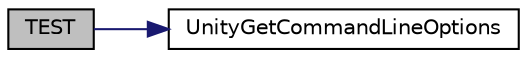 digraph "TEST"
{
  edge [fontname="Helvetica",fontsize="10",labelfontname="Helvetica",labelfontsize="10"];
  node [fontname="Helvetica",fontsize="10",shape=record];
  rankdir="LR";
  Node35 [label="TEST",height=0.2,width=0.4,color="black", fillcolor="grey75", style="filled", fontcolor="black"];
  Node35 -> Node36 [color="midnightblue",fontsize="10",style="solid",fontname="Helvetica"];
  Node36 [label="UnityGetCommandLineOptions",height=0.2,width=0.4,color="black", fillcolor="white", style="filled",URL="$unity__fixture_8c.html#a898356b51b63100ec321e05d2e5f2d55"];
}
